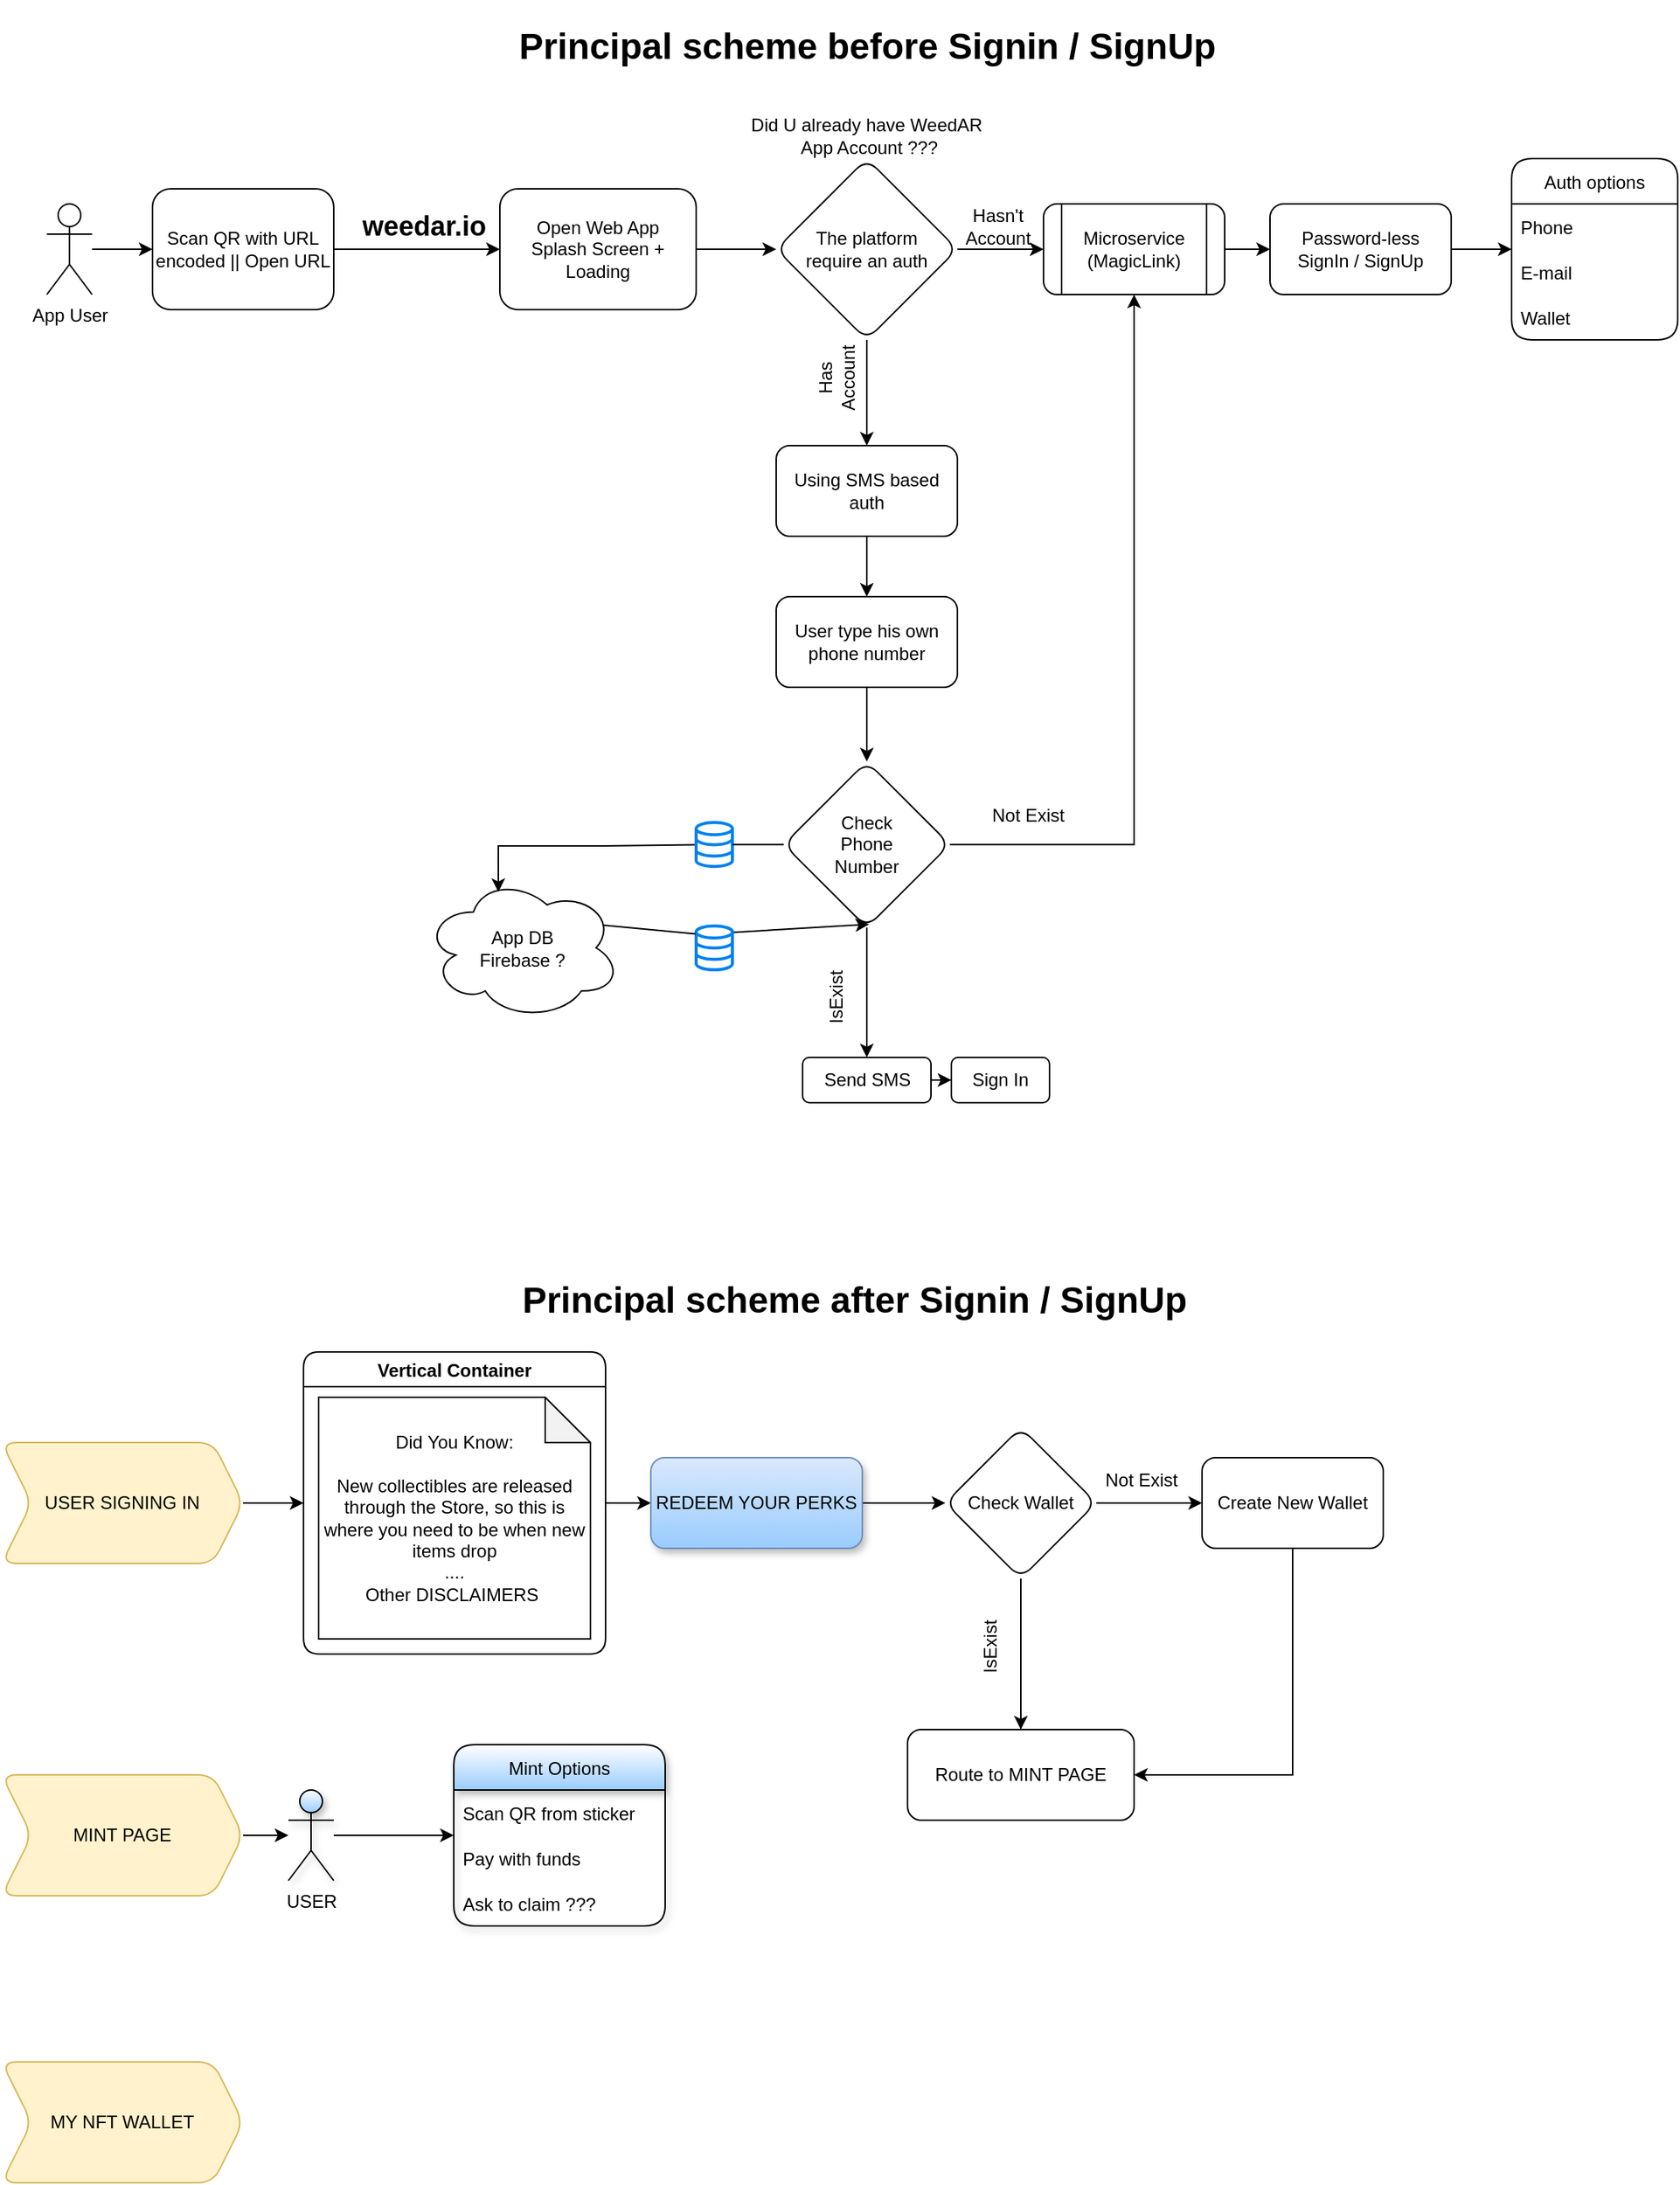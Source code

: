 <mxfile version="16.4.6" type="github">
  <diagram id="C5RBs43oDa-KdzZeNtuy" name="Page-1">
    <mxGraphModel dx="3389" dy="2300" grid="1" gridSize="10" guides="1" tooltips="1" connect="1" arrows="1" fold="1" page="1" pageScale="1" pageWidth="1169" pageHeight="827" math="0" shadow="0">
      <root>
        <mxCell id="WIyWlLk6GJQsqaUBKTNV-0" />
        <mxCell id="WIyWlLk6GJQsqaUBKTNV-1" parent="WIyWlLk6GJQsqaUBKTNV-0" />
        <mxCell id="ajMo947TmWHMtEpvT3de-30" value="" style="edgeStyle=orthogonalEdgeStyle;rounded=0;orthogonalLoop=1;jettySize=auto;html=1;shadow=0;" edge="1" parent="WIyWlLk6GJQsqaUBKTNV-1" source="WIyWlLk6GJQsqaUBKTNV-3" target="ajMo947TmWHMtEpvT3de-29">
          <mxGeometry relative="1" as="geometry" />
        </mxCell>
        <mxCell id="WIyWlLk6GJQsqaUBKTNV-3" value="Open Web App&lt;br&gt;Splash Screen + Loading" style="rounded=1;whiteSpace=wrap;html=1;fontSize=12;glass=0;strokeWidth=1;shadow=0;noLabel=0;verticalAlign=middle;" parent="WIyWlLk6GJQsqaUBKTNV-1" vertex="1">
          <mxGeometry x="340" y="130" width="130" height="80" as="geometry" />
        </mxCell>
        <mxCell id="ajMo947TmWHMtEpvT3de-18" value="" style="edgeStyle=orthogonalEdgeStyle;rounded=0;orthogonalLoop=1;jettySize=auto;html=1;shadow=0;" edge="1" parent="WIyWlLk6GJQsqaUBKTNV-1" source="ajMo947TmWHMtEpvT3de-11" target="ajMo947TmWHMtEpvT3de-17">
          <mxGeometry relative="1" as="geometry" />
        </mxCell>
        <mxCell id="ajMo947TmWHMtEpvT3de-11" value="App User" style="shape=umlActor;verticalLabelPosition=bottom;verticalAlign=top;html=1;outlineConnect=0;" vertex="1" parent="WIyWlLk6GJQsqaUBKTNV-1">
          <mxGeometry x="40" y="140" width="30" height="60" as="geometry" />
        </mxCell>
        <mxCell id="ajMo947TmWHMtEpvT3de-20" value="" style="edgeStyle=orthogonalEdgeStyle;rounded=0;orthogonalLoop=1;jettySize=auto;html=1;shadow=0;" edge="1" parent="WIyWlLk6GJQsqaUBKTNV-1" source="ajMo947TmWHMtEpvT3de-17" target="WIyWlLk6GJQsqaUBKTNV-3">
          <mxGeometry relative="1" as="geometry" />
        </mxCell>
        <mxCell id="ajMo947TmWHMtEpvT3de-17" value="Scan QR with URL encoded || Open URL" style="whiteSpace=wrap;html=1;verticalAlign=middle;rounded=1;" vertex="1" parent="WIyWlLk6GJQsqaUBKTNV-1">
          <mxGeometry x="110" y="130" width="120" height="80" as="geometry" />
        </mxCell>
        <mxCell id="ajMo947TmWHMtEpvT3de-51" value="" style="edgeStyle=orthogonalEdgeStyle;rounded=0;orthogonalLoop=1;jettySize=auto;html=1;shadow=0;" edge="1" parent="WIyWlLk6GJQsqaUBKTNV-1" source="ajMo947TmWHMtEpvT3de-21" target="ajMo947TmWHMtEpvT3de-50">
          <mxGeometry relative="1" as="geometry" />
        </mxCell>
        <mxCell id="ajMo947TmWHMtEpvT3de-21" value="Microservice (MagicLink)" style="shape=process;whiteSpace=wrap;html=1;backgroundOutline=1;rounded=1;" vertex="1" parent="WIyWlLk6GJQsqaUBKTNV-1">
          <mxGeometry x="700" y="140" width="120" height="60" as="geometry" />
        </mxCell>
        <mxCell id="ajMo947TmWHMtEpvT3de-27" value="" style="edgeStyle=orthogonalEdgeStyle;rounded=0;orthogonalLoop=1;jettySize=auto;html=1;shadow=0;" edge="1" parent="WIyWlLk6GJQsqaUBKTNV-1" source="ajMo947TmWHMtEpvT3de-23" target="ajMo947TmWHMtEpvT3de-26">
          <mxGeometry relative="1" as="geometry" />
        </mxCell>
        <mxCell id="ajMo947TmWHMtEpvT3de-23" value="Using SMS based auth" style="whiteSpace=wrap;html=1;rounded=1;glass=0;strokeWidth=1;shadow=0;" vertex="1" parent="WIyWlLk6GJQsqaUBKTNV-1">
          <mxGeometry x="523" y="300" width="120" height="60" as="geometry" />
        </mxCell>
        <mxCell id="ajMo947TmWHMtEpvT3de-25" value="App DB&lt;br&gt;Firebase ?" style="ellipse;shape=cloud;whiteSpace=wrap;html=1;rounded=1;" vertex="1" parent="WIyWlLk6GJQsqaUBKTNV-1">
          <mxGeometry x="290" y="585" width="130" height="95" as="geometry" />
        </mxCell>
        <mxCell id="ajMo947TmWHMtEpvT3de-53" style="edgeStyle=orthogonalEdgeStyle;rounded=0;orthogonalLoop=1;jettySize=auto;html=1;exitX=0.5;exitY=1;exitDx=0;exitDy=0;entryX=0.5;entryY=0;entryDx=0;entryDy=0;shadow=0;" edge="1" parent="WIyWlLk6GJQsqaUBKTNV-1" source="ajMo947TmWHMtEpvT3de-26" target="ajMo947TmWHMtEpvT3de-39">
          <mxGeometry relative="1" as="geometry" />
        </mxCell>
        <mxCell id="ajMo947TmWHMtEpvT3de-26" value="User type his own phone number" style="rounded=1;whiteSpace=wrap;html=1;" vertex="1" parent="WIyWlLk6GJQsqaUBKTNV-1">
          <mxGeometry x="523" y="400" width="120" height="60" as="geometry" />
        </mxCell>
        <mxCell id="ajMo947TmWHMtEpvT3de-28" value="&lt;h2&gt;weedar.io&lt;/h2&gt;" style="text;html=1;strokeColor=none;fillColor=none;align=center;verticalAlign=middle;whiteSpace=wrap;rounded=0;autosize=1;container=0;" vertex="1" collapsed="1" parent="WIyWlLk6GJQsqaUBKTNV-1">
          <mxGeometry x="240" y="130" width="100" height="50" as="geometry">
            <mxRectangle x="365" y="60" width="60" height="30" as="alternateBounds" />
          </mxGeometry>
        </mxCell>
        <mxCell id="ajMo947TmWHMtEpvT3de-31" value="" style="edgeStyle=orthogonalEdgeStyle;rounded=0;orthogonalLoop=1;jettySize=auto;html=1;shadow=0;" edge="1" parent="WIyWlLk6GJQsqaUBKTNV-1" source="ajMo947TmWHMtEpvT3de-29" target="ajMo947TmWHMtEpvT3de-21">
          <mxGeometry relative="1" as="geometry" />
        </mxCell>
        <mxCell id="ajMo947TmWHMtEpvT3de-32" value="" style="edgeStyle=orthogonalEdgeStyle;rounded=0;orthogonalLoop=1;jettySize=auto;html=1;shadow=0;" edge="1" parent="WIyWlLk6GJQsqaUBKTNV-1" source="ajMo947TmWHMtEpvT3de-29" target="ajMo947TmWHMtEpvT3de-23">
          <mxGeometry relative="1" as="geometry" />
        </mxCell>
        <mxCell id="ajMo947TmWHMtEpvT3de-29" value="&lt;span&gt;The platform&lt;/span&gt;&lt;br&gt;&lt;span&gt;require an auth&lt;/span&gt;" style="rhombus;whiteSpace=wrap;html=1;rounded=1;" vertex="1" parent="WIyWlLk6GJQsqaUBKTNV-1">
          <mxGeometry x="523" y="110" width="120" height="120" as="geometry" />
        </mxCell>
        <mxCell id="ajMo947TmWHMtEpvT3de-33" value="Has Account" style="text;html=1;strokeColor=none;fillColor=none;align=center;verticalAlign=middle;whiteSpace=wrap;rounded=0;direction=east;rotation=-90;" vertex="1" parent="WIyWlLk6GJQsqaUBKTNV-1">
          <mxGeometry x="533" y="240" width="60" height="30" as="geometry" />
        </mxCell>
        <mxCell id="ajMo947TmWHMtEpvT3de-35" value="" style="endArrow=classic;html=1;rounded=0;shadow=0;startArrow=none;entryX=0.377;entryY=0.111;entryDx=0;entryDy=0;entryPerimeter=0;" edge="1" parent="WIyWlLk6GJQsqaUBKTNV-1" source="ajMo947TmWHMtEpvT3de-37" target="ajMo947TmWHMtEpvT3de-25">
          <mxGeometry relative="1" as="geometry">
            <mxPoint x="363" y="300" as="sourcePoint" />
            <mxPoint x="453" y="300" as="targetPoint" />
            <Array as="points">
              <mxPoint x="410" y="565" />
              <mxPoint x="339" y="565" />
            </Array>
          </mxGeometry>
        </mxCell>
        <mxCell id="ajMo947TmWHMtEpvT3de-37" value="" style="html=1;verticalLabelPosition=bottom;align=center;labelBackgroundColor=#ffffff;verticalAlign=top;strokeWidth=2;strokeColor=#0080F0;shadow=0;dashed=0;shape=mxgraph.ios7.icons.data;rounded=1;" vertex="1" parent="WIyWlLk6GJQsqaUBKTNV-1">
          <mxGeometry x="470" y="549.55" width="24" height="29.1" as="geometry" />
        </mxCell>
        <mxCell id="ajMo947TmWHMtEpvT3de-38" value="" style="endArrow=none;html=1;rounded=0;shadow=0;exitX=0;exitY=0.5;exitDx=0;exitDy=0;" edge="1" parent="WIyWlLk6GJQsqaUBKTNV-1" source="ajMo947TmWHMtEpvT3de-39" target="ajMo947TmWHMtEpvT3de-37">
          <mxGeometry relative="1" as="geometry">
            <mxPoint x="320" y="290" as="sourcePoint" />
            <mxPoint x="463" y="300" as="targetPoint" />
          </mxGeometry>
        </mxCell>
        <mxCell id="ajMo947TmWHMtEpvT3de-42" value="" style="edgeStyle=orthogonalEdgeStyle;rounded=0;orthogonalLoop=1;jettySize=auto;html=1;shadow=0;exitX=0.5;exitY=1;exitDx=0;exitDy=0;" edge="1" parent="WIyWlLk6GJQsqaUBKTNV-1" source="ajMo947TmWHMtEpvT3de-39" target="ajMo947TmWHMtEpvT3de-41">
          <mxGeometry relative="1" as="geometry" />
        </mxCell>
        <mxCell id="ajMo947TmWHMtEpvT3de-46" style="edgeStyle=orthogonalEdgeStyle;rounded=0;orthogonalLoop=1;jettySize=auto;html=1;exitX=1;exitY=0.5;exitDx=0;exitDy=0;shadow=0;entryX=0.5;entryY=1;entryDx=0;entryDy=0;" edge="1" parent="WIyWlLk6GJQsqaUBKTNV-1" source="ajMo947TmWHMtEpvT3de-39" target="ajMo947TmWHMtEpvT3de-21">
          <mxGeometry relative="1" as="geometry">
            <mxPoint x="680.0" y="170" as="targetPoint" />
            <Array as="points">
              <mxPoint x="760" y="564" />
            </Array>
          </mxGeometry>
        </mxCell>
        <mxCell id="ajMo947TmWHMtEpvT3de-39" value="Check &lt;br&gt;Phone &lt;br&gt;Number" style="rhombus;whiteSpace=wrap;html=1;rounded=1;" vertex="1" parent="WIyWlLk6GJQsqaUBKTNV-1">
          <mxGeometry x="528" y="509.1" width="110" height="110" as="geometry" />
        </mxCell>
        <mxCell id="ajMo947TmWHMtEpvT3de-44" value="" style="edgeStyle=orthogonalEdgeStyle;rounded=0;orthogonalLoop=1;jettySize=auto;html=1;shadow=0;" edge="1" parent="WIyWlLk6GJQsqaUBKTNV-1" source="ajMo947TmWHMtEpvT3de-41" target="ajMo947TmWHMtEpvT3de-43">
          <mxGeometry relative="1" as="geometry" />
        </mxCell>
        <mxCell id="ajMo947TmWHMtEpvT3de-41" value="Send SMS" style="rounded=1;whiteSpace=wrap;html=1;" vertex="1" parent="WIyWlLk6GJQsqaUBKTNV-1">
          <mxGeometry x="540.5" y="705" width="85" height="30" as="geometry" />
        </mxCell>
        <mxCell id="ajMo947TmWHMtEpvT3de-43" value="Sign In" style="whiteSpace=wrap;html=1;rounded=1;" vertex="1" parent="WIyWlLk6GJQsqaUBKTNV-1">
          <mxGeometry x="639" y="705" width="65" height="30" as="geometry" />
        </mxCell>
        <mxCell id="ajMo947TmWHMtEpvT3de-45" value="IsExist" style="text;html=1;strokeColor=none;fillColor=none;align=center;verticalAlign=middle;whiteSpace=wrap;rounded=0;rotation=-90;" vertex="1" parent="WIyWlLk6GJQsqaUBKTNV-1">
          <mxGeometry x="533" y="650" width="60" height="30" as="geometry" />
        </mxCell>
        <mxCell id="ajMo947TmWHMtEpvT3de-47" value="Hasn&#39;t Account" style="text;html=1;strokeColor=none;fillColor=none;align=center;verticalAlign=middle;whiteSpace=wrap;rounded=0;" vertex="1" parent="WIyWlLk6GJQsqaUBKTNV-1">
          <mxGeometry x="640" y="140" width="60" height="30" as="geometry" />
        </mxCell>
        <mxCell id="ajMo947TmWHMtEpvT3de-60" style="edgeStyle=orthogonalEdgeStyle;rounded=0;orthogonalLoop=1;jettySize=auto;html=1;exitX=1;exitY=0.5;exitDx=0;exitDy=0;entryX=0;entryY=0.5;entryDx=0;entryDy=0;shadow=0;" edge="1" parent="WIyWlLk6GJQsqaUBKTNV-1" source="ajMo947TmWHMtEpvT3de-50" target="ajMo947TmWHMtEpvT3de-56">
          <mxGeometry relative="1" as="geometry" />
        </mxCell>
        <mxCell id="ajMo947TmWHMtEpvT3de-50" value="Password-less &lt;br&gt;SignIn / SignUp" style="whiteSpace=wrap;html=1;rounded=1;" vertex="1" parent="WIyWlLk6GJQsqaUBKTNV-1">
          <mxGeometry x="850" y="140" width="120" height="60" as="geometry" />
        </mxCell>
        <mxCell id="ajMo947TmWHMtEpvT3de-52" value="Not Exist" style="text;html=1;strokeColor=none;fillColor=none;align=center;verticalAlign=middle;whiteSpace=wrap;rounded=0;direction=east;rotation=0;" vertex="1" parent="WIyWlLk6GJQsqaUBKTNV-1">
          <mxGeometry x="660" y="530" width="60" height="30" as="geometry" />
        </mxCell>
        <mxCell id="ajMo947TmWHMtEpvT3de-56" value="Auth options" style="swimlane;fontStyle=0;childLayout=stackLayout;horizontal=1;startSize=30;horizontalStack=0;resizeParent=1;resizeParentMax=0;resizeLast=0;collapsible=1;marginBottom=0;rounded=1;" vertex="1" parent="WIyWlLk6GJQsqaUBKTNV-1">
          <mxGeometry x="1010" y="110" width="110" height="120" as="geometry">
            <mxRectangle x="1050" y="95" width="100" height="30" as="alternateBounds" />
          </mxGeometry>
        </mxCell>
        <mxCell id="ajMo947TmWHMtEpvT3de-57" value="Phone" style="text;strokeColor=none;fillColor=none;align=left;verticalAlign=middle;spacingLeft=4;spacingRight=4;overflow=hidden;points=[[0,0.5],[1,0.5]];portConstraint=eastwest;rotatable=0;rounded=1;" vertex="1" parent="ajMo947TmWHMtEpvT3de-56">
          <mxGeometry y="30" width="110" height="30" as="geometry" />
        </mxCell>
        <mxCell id="ajMo947TmWHMtEpvT3de-58" value="E-mail" style="text;strokeColor=none;fillColor=none;align=left;verticalAlign=middle;spacingLeft=4;spacingRight=4;overflow=hidden;points=[[0,0.5],[1,0.5]];portConstraint=eastwest;rotatable=0;rounded=1;" vertex="1" parent="ajMo947TmWHMtEpvT3de-56">
          <mxGeometry y="60" width="110" height="30" as="geometry" />
        </mxCell>
        <mxCell id="ajMo947TmWHMtEpvT3de-59" value="Wallet" style="text;strokeColor=none;fillColor=none;align=left;verticalAlign=middle;spacingLeft=4;spacingRight=4;overflow=hidden;points=[[0,0.5],[1,0.5]];portConstraint=eastwest;rotatable=0;rounded=1;" vertex="1" parent="ajMo947TmWHMtEpvT3de-56">
          <mxGeometry y="90" width="110" height="30" as="geometry" />
        </mxCell>
        <mxCell id="ajMo947TmWHMtEpvT3de-68" value="&lt;h1&gt;Principal scheme before Signin / SignUp&lt;/h1&gt;" style="text;html=1;strokeColor=none;fillColor=none;spacing=5;spacingTop=-20;whiteSpace=wrap;overflow=hidden;rounded=0;align=center;verticalAlign=middle;" vertex="1" parent="WIyWlLk6GJQsqaUBKTNV-1">
          <mxGeometry x="309.5" y="20" width="547" height="50" as="geometry" />
        </mxCell>
        <mxCell id="ajMo947TmWHMtEpvT3de-69" value="Did U already have WeedAR&lt;br&gt;&amp;nbsp;App Account ???" style="text;html=1;strokeColor=none;fillColor=none;align=center;verticalAlign=middle;whiteSpace=wrap;rounded=0;" vertex="1" parent="WIyWlLk6GJQsqaUBKTNV-1">
          <mxGeometry x="493" y="80" width="180" height="30" as="geometry" />
        </mxCell>
        <mxCell id="ajMo947TmWHMtEpvT3de-72" value="" style="endArrow=classic;html=1;rounded=0;shadow=0;sketch=0;entryX=0.514;entryY=0.98;entryDx=0;entryDy=0;entryPerimeter=0;exitX=1.024;exitY=0.148;exitDx=0;exitDy=0;exitPerimeter=0;startArrow=none;" edge="1" parent="WIyWlLk6GJQsqaUBKTNV-1" source="ajMo947TmWHMtEpvT3de-63" target="ajMo947TmWHMtEpvT3de-39">
          <mxGeometry width="50" height="50" relative="1" as="geometry">
            <mxPoint x="460" y="650" as="sourcePoint" />
            <mxPoint x="580" y="620" as="targetPoint" />
          </mxGeometry>
        </mxCell>
        <mxCell id="ajMo947TmWHMtEpvT3de-63" value="" style="html=1;verticalLabelPosition=bottom;align=center;labelBackgroundColor=#ffffff;verticalAlign=top;strokeWidth=2;strokeColor=#0080F0;shadow=0;dashed=0;shape=mxgraph.ios7.icons.data;rounded=1;" vertex="1" parent="WIyWlLk6GJQsqaUBKTNV-1">
          <mxGeometry x="470" y="617.95" width="24" height="29.1" as="geometry" />
        </mxCell>
        <mxCell id="ajMo947TmWHMtEpvT3de-73" value="" style="endArrow=none;html=1;rounded=0;shadow=0;sketch=0;entryX=-0.018;entryY=0.184;entryDx=0;entryDy=0;entryPerimeter=0;exitX=0.912;exitY=0.342;exitDx=0;exitDy=0;exitPerimeter=0;" edge="1" parent="WIyWlLk6GJQsqaUBKTNV-1" source="ajMo947TmWHMtEpvT3de-25" target="ajMo947TmWHMtEpvT3de-63">
          <mxGeometry width="50" height="50" relative="1" as="geometry">
            <mxPoint x="408.56" y="617.49" as="sourcePoint" />
            <mxPoint x="584.54" y="616.9" as="targetPoint" />
          </mxGeometry>
        </mxCell>
        <mxCell id="ajMo947TmWHMtEpvT3de-76" value="&lt;h1&gt;Principal scheme after Signin / SignUp&lt;/h1&gt;" style="text;html=1;strokeColor=none;fillColor=none;spacing=5;spacingTop=-20;whiteSpace=wrap;overflow=hidden;rounded=0;align=center;verticalAlign=middle;" vertex="1" parent="WIyWlLk6GJQsqaUBKTNV-1">
          <mxGeometry x="170" y="850" width="810" height="40" as="geometry" />
        </mxCell>
        <mxCell id="ajMo947TmWHMtEpvT3de-101" style="edgeStyle=orthogonalEdgeStyle;rounded=0;sketch=0;orthogonalLoop=1;jettySize=auto;html=1;exitX=1;exitY=0.5;exitDx=0;exitDy=0;entryX=0;entryY=0.5;entryDx=0;entryDy=0;shadow=0;" edge="1" parent="WIyWlLk6GJQsqaUBKTNV-1" source="ajMo947TmWHMtEpvT3de-77" target="ajMo947TmWHMtEpvT3de-90">
          <mxGeometry relative="1" as="geometry" />
        </mxCell>
        <mxCell id="ajMo947TmWHMtEpvT3de-77" value="USER SIGNING IN" style="shape=step;perimeter=stepPerimeter;whiteSpace=wrap;html=1;fixedSize=1;rounded=1;fillColor=#fff2cc;strokeColor=#d6b656;" vertex="1" parent="WIyWlLk6GJQsqaUBKTNV-1">
          <mxGeometry x="10" y="960" width="160" height="80" as="geometry" />
        </mxCell>
        <mxCell id="ajMo947TmWHMtEpvT3de-82" value="" style="edgeStyle=orthogonalEdgeStyle;rounded=0;sketch=0;orthogonalLoop=1;jettySize=auto;html=1;shadow=0;" edge="1" parent="WIyWlLk6GJQsqaUBKTNV-1" source="ajMo947TmWHMtEpvT3de-79" target="ajMo947TmWHMtEpvT3de-81">
          <mxGeometry relative="1" as="geometry" />
        </mxCell>
        <mxCell id="ajMo947TmWHMtEpvT3de-85" value="" style="edgeStyle=orthogonalEdgeStyle;rounded=0;sketch=0;orthogonalLoop=1;jettySize=auto;html=1;shadow=0;" edge="1" parent="WIyWlLk6GJQsqaUBKTNV-1" source="ajMo947TmWHMtEpvT3de-79" target="ajMo947TmWHMtEpvT3de-84">
          <mxGeometry relative="1" as="geometry" />
        </mxCell>
        <mxCell id="ajMo947TmWHMtEpvT3de-79" value="Check Wallet" style="rhombus;whiteSpace=wrap;html=1;rounded=1;" vertex="1" parent="WIyWlLk6GJQsqaUBKTNV-1">
          <mxGeometry x="635" y="950" width="100" height="100" as="geometry" />
        </mxCell>
        <mxCell id="ajMo947TmWHMtEpvT3de-86" style="edgeStyle=orthogonalEdgeStyle;rounded=0;sketch=0;orthogonalLoop=1;jettySize=auto;html=1;exitX=0.5;exitY=1;exitDx=0;exitDy=0;entryX=1;entryY=0.5;entryDx=0;entryDy=0;shadow=0;" edge="1" parent="WIyWlLk6GJQsqaUBKTNV-1" source="ajMo947TmWHMtEpvT3de-81" target="ajMo947TmWHMtEpvT3de-84">
          <mxGeometry relative="1" as="geometry" />
        </mxCell>
        <mxCell id="ajMo947TmWHMtEpvT3de-81" value="Create New Wallet" style="whiteSpace=wrap;html=1;rounded=1;" vertex="1" parent="WIyWlLk6GJQsqaUBKTNV-1">
          <mxGeometry x="805" y="970" width="120" height="60" as="geometry" />
        </mxCell>
        <mxCell id="ajMo947TmWHMtEpvT3de-83" value="Not Exist" style="text;html=1;strokeColor=none;fillColor=none;align=center;verticalAlign=middle;whiteSpace=wrap;rounded=0;" vertex="1" parent="WIyWlLk6GJQsqaUBKTNV-1">
          <mxGeometry x="735" y="970" width="60" height="30" as="geometry" />
        </mxCell>
        <mxCell id="ajMo947TmWHMtEpvT3de-84" value="Route to MINT PAGE" style="whiteSpace=wrap;html=1;rounded=1;" vertex="1" parent="WIyWlLk6GJQsqaUBKTNV-1">
          <mxGeometry x="610" y="1150" width="150" height="60" as="geometry" />
        </mxCell>
        <mxCell id="ajMo947TmWHMtEpvT3de-87" value="IsExist" style="text;html=1;strokeColor=none;fillColor=none;align=center;verticalAlign=middle;whiteSpace=wrap;rounded=0;rotation=-90;" vertex="1" parent="WIyWlLk6GJQsqaUBKTNV-1">
          <mxGeometry x="635" y="1080" width="60" height="30" as="geometry" />
        </mxCell>
        <mxCell id="ajMo947TmWHMtEpvT3de-88" value="MY NFT WALLET" style="shape=step;perimeter=stepPerimeter;whiteSpace=wrap;html=1;fixedSize=1;rounded=1;fillColor=#fff2cc;strokeColor=#d6b656;" vertex="1" parent="WIyWlLk6GJQsqaUBKTNV-1">
          <mxGeometry x="10" y="1370" width="160" height="80" as="geometry" />
        </mxCell>
        <mxCell id="ajMo947TmWHMtEpvT3de-105" style="edgeStyle=orthogonalEdgeStyle;rounded=0;sketch=0;orthogonalLoop=1;jettySize=auto;html=1;exitX=1;exitY=0.5;exitDx=0;exitDy=0;shadow=0;" edge="1" parent="WIyWlLk6GJQsqaUBKTNV-1" source="ajMo947TmWHMtEpvT3de-89" target="ajMo947TmWHMtEpvT3de-104">
          <mxGeometry relative="1" as="geometry" />
        </mxCell>
        <mxCell id="ajMo947TmWHMtEpvT3de-89" value="MINT PAGE" style="shape=step;perimeter=stepPerimeter;whiteSpace=wrap;html=1;fixedSize=1;rounded=1;fillColor=#fff2cc;strokeColor=#d6b656;" vertex="1" parent="WIyWlLk6GJQsqaUBKTNV-1">
          <mxGeometry x="10" y="1180" width="160" height="80" as="geometry" />
        </mxCell>
        <mxCell id="ajMo947TmWHMtEpvT3de-102" style="edgeStyle=orthogonalEdgeStyle;rounded=0;sketch=0;orthogonalLoop=1;jettySize=auto;html=1;exitX=1;exitY=0.5;exitDx=0;exitDy=0;entryX=0;entryY=0.5;entryDx=0;entryDy=0;shadow=0;" edge="1" parent="WIyWlLk6GJQsqaUBKTNV-1" source="ajMo947TmWHMtEpvT3de-90" target="ajMo947TmWHMtEpvT3de-100">
          <mxGeometry relative="1" as="geometry" />
        </mxCell>
        <mxCell id="ajMo947TmWHMtEpvT3de-90" value="Vertical Container" style="swimlane;rounded=1;" vertex="1" parent="WIyWlLk6GJQsqaUBKTNV-1">
          <mxGeometry x="210" y="900" width="200" height="200" as="geometry">
            <mxRectangle x="660" y="920" width="130" height="23" as="alternateBounds" />
          </mxGeometry>
        </mxCell>
        <mxCell id="ajMo947TmWHMtEpvT3de-92" value="Did You Know:&lt;br&gt;&lt;br&gt;New collectibles are released through the Store, so this is where you need to be when new items drop&lt;br&gt;....&lt;br&gt;Other DISCLAIMERS&amp;nbsp;" style="shape=note;whiteSpace=wrap;html=1;backgroundOutline=1;darkOpacity=0.05;rounded=1;" vertex="1" parent="ajMo947TmWHMtEpvT3de-90">
          <mxGeometry x="10" y="30" width="180" height="160" as="geometry" />
        </mxCell>
        <mxCell id="ajMo947TmWHMtEpvT3de-103" style="edgeStyle=orthogonalEdgeStyle;rounded=0;sketch=0;orthogonalLoop=1;jettySize=auto;html=1;exitX=1;exitY=0.5;exitDx=0;exitDy=0;entryX=0;entryY=0.5;entryDx=0;entryDy=0;shadow=0;" edge="1" parent="WIyWlLk6GJQsqaUBKTNV-1" source="ajMo947TmWHMtEpvT3de-100" target="ajMo947TmWHMtEpvT3de-79">
          <mxGeometry relative="1" as="geometry" />
        </mxCell>
        <mxCell id="ajMo947TmWHMtEpvT3de-100" value="REDEEM YOUR PERKS" style="rounded=1;whiteSpace=wrap;html=1;fillColor=#dae8fc;strokeColor=#6c8ebf;gradientColor=#99CCFF;shadow=1;" vertex="1" parent="WIyWlLk6GJQsqaUBKTNV-1">
          <mxGeometry x="440" y="970" width="140" height="60" as="geometry" />
        </mxCell>
        <mxCell id="ajMo947TmWHMtEpvT3de-111" value="" style="edgeStyle=orthogonalEdgeStyle;rounded=0;sketch=0;orthogonalLoop=1;jettySize=auto;html=1;shadow=0;entryX=0;entryY=0.5;entryDx=0;entryDy=0;" edge="1" parent="WIyWlLk6GJQsqaUBKTNV-1" source="ajMo947TmWHMtEpvT3de-104" target="ajMo947TmWHMtEpvT3de-106">
          <mxGeometry relative="1" as="geometry" />
        </mxCell>
        <mxCell id="ajMo947TmWHMtEpvT3de-104" value="USER" style="shape=umlActor;verticalLabelPosition=bottom;verticalAlign=top;html=1;outlineConnect=0;rounded=1;shadow=1;gradientColor=#99CCFF;" vertex="1" parent="WIyWlLk6GJQsqaUBKTNV-1">
          <mxGeometry x="200" y="1190" width="30" height="60" as="geometry" />
        </mxCell>
        <mxCell id="ajMo947TmWHMtEpvT3de-106" value="Mint Options" style="swimlane;fontStyle=0;childLayout=stackLayout;horizontal=1;startSize=30;horizontalStack=0;resizeParent=1;resizeParentMax=0;resizeLast=0;collapsible=1;marginBottom=0;rounded=1;shadow=1;gradientColor=#99CCFF;" vertex="1" parent="WIyWlLk6GJQsqaUBKTNV-1">
          <mxGeometry x="309.5" y="1160" width="140" height="120" as="geometry">
            <mxRectangle x="309.5" y="1205" width="100" height="30" as="alternateBounds" />
          </mxGeometry>
        </mxCell>
        <mxCell id="ajMo947TmWHMtEpvT3de-107" value="Scan QR from sticker" style="text;strokeColor=none;fillColor=none;align=left;verticalAlign=middle;spacingLeft=4;spacingRight=4;overflow=hidden;points=[[0,0.5],[1,0.5]];portConstraint=eastwest;rotatable=0;rounded=1;shadow=1;" vertex="1" parent="ajMo947TmWHMtEpvT3de-106">
          <mxGeometry y="30" width="140" height="30" as="geometry" />
        </mxCell>
        <mxCell id="ajMo947TmWHMtEpvT3de-108" value="Pay with funds" style="text;strokeColor=none;fillColor=none;align=left;verticalAlign=middle;spacingLeft=4;spacingRight=4;overflow=hidden;points=[[0,0.5],[1,0.5]];portConstraint=eastwest;rotatable=0;rounded=1;shadow=1;" vertex="1" parent="ajMo947TmWHMtEpvT3de-106">
          <mxGeometry y="60" width="140" height="30" as="geometry" />
        </mxCell>
        <mxCell id="ajMo947TmWHMtEpvT3de-109" value="Ask to claim ???" style="text;strokeColor=none;fillColor=none;align=left;verticalAlign=middle;spacingLeft=4;spacingRight=4;overflow=hidden;points=[[0,0.5],[1,0.5]];portConstraint=eastwest;rotatable=0;rounded=1;shadow=1;" vertex="1" parent="ajMo947TmWHMtEpvT3de-106">
          <mxGeometry y="90" width="140" height="30" as="geometry" />
        </mxCell>
      </root>
    </mxGraphModel>
  </diagram>
</mxfile>
